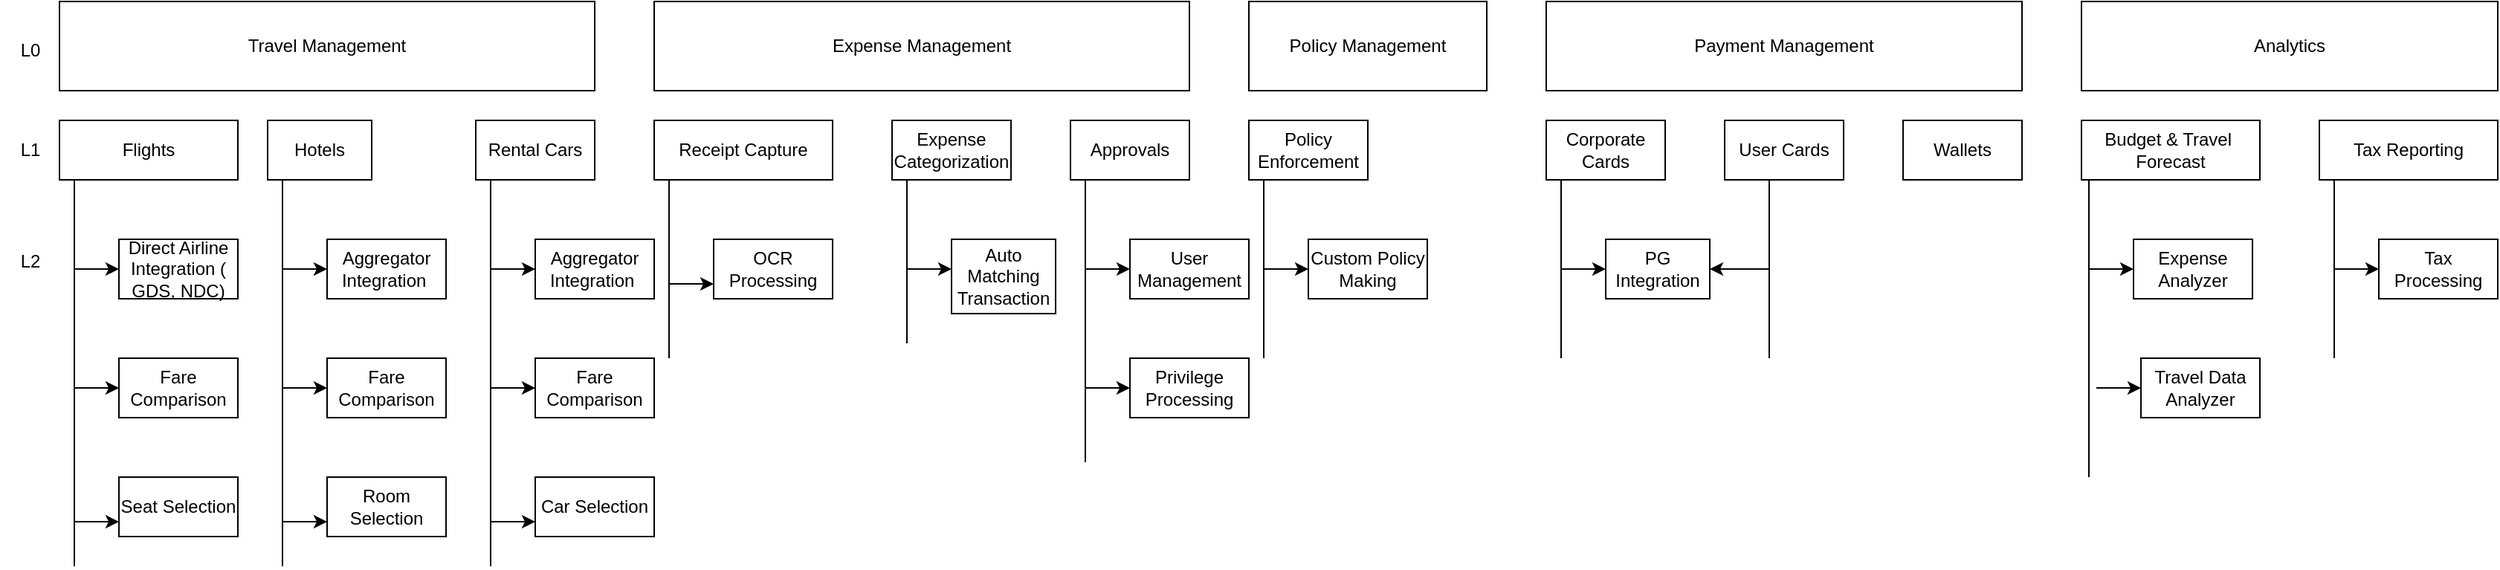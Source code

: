 <mxfile version="26.0.10">
  <diagram name="Page-1" id="FlKXEsf6NecXJLn8cm3T">
    <mxGraphModel dx="1434" dy="746" grid="1" gridSize="10" guides="1" tooltips="1" connect="1" arrows="1" fold="1" page="1" pageScale="1" pageWidth="850" pageHeight="1100" math="0" shadow="0">
      <root>
        <mxCell id="0" />
        <mxCell id="1" parent="0" />
        <mxCell id="X1qqhUwSppJGU-iFtLjs-1" value="Travel Management" style="rounded=0;whiteSpace=wrap;html=1;" parent="1" vertex="1">
          <mxGeometry x="40" y="40" width="360" height="60" as="geometry" />
        </mxCell>
        <mxCell id="X1qqhUwSppJGU-iFtLjs-2" value="Expense Management" style="rounded=0;whiteSpace=wrap;html=1;" parent="1" vertex="1">
          <mxGeometry x="440" y="40" width="360" height="60" as="geometry" />
        </mxCell>
        <mxCell id="X1qqhUwSppJGU-iFtLjs-3" value="Policy Management" style="rounded=0;whiteSpace=wrap;html=1;" parent="1" vertex="1">
          <mxGeometry x="840" y="40" width="160" height="60" as="geometry" />
        </mxCell>
        <mxCell id="X1qqhUwSppJGU-iFtLjs-5" value="Flights" style="rounded=0;whiteSpace=wrap;html=1;align=center;" parent="1" vertex="1">
          <mxGeometry x="40" y="120" width="120" height="40" as="geometry" />
        </mxCell>
        <mxCell id="X1qqhUwSppJGU-iFtLjs-6" value="Hotels" style="rounded=0;whiteSpace=wrap;html=1;" parent="1" vertex="1">
          <mxGeometry x="180" y="120" width="70" height="40" as="geometry" />
        </mxCell>
        <mxCell id="X1qqhUwSppJGU-iFtLjs-7" value="Receipt Capture" style="rounded=0;whiteSpace=wrap;html=1;" parent="1" vertex="1">
          <mxGeometry x="440" y="120" width="120" height="40" as="geometry" />
        </mxCell>
        <mxCell id="X1qqhUwSppJGU-iFtLjs-8" value="Expense Categorization" style="rounded=0;whiteSpace=wrap;html=1;" parent="1" vertex="1">
          <mxGeometry x="600" y="120" width="80" height="40" as="geometry" />
        </mxCell>
        <mxCell id="X1qqhUwSppJGU-iFtLjs-9" value="Approvals" style="rounded=0;whiteSpace=wrap;html=1;" parent="1" vertex="1">
          <mxGeometry x="720" y="120" width="80" height="40" as="geometry" />
        </mxCell>
        <mxCell id="X1qqhUwSppJGU-iFtLjs-10" value="Policy Enforcement" style="rounded=0;whiteSpace=wrap;html=1;" parent="1" vertex="1">
          <mxGeometry x="840" y="120" width="80" height="40" as="geometry" />
        </mxCell>
        <mxCell id="X1qqhUwSppJGU-iFtLjs-14" value="Direct Airline Integration ( GDS, NDC)" style="rounded=0;whiteSpace=wrap;html=1;" parent="1" vertex="1">
          <mxGeometry x="80" y="200" width="80" height="40" as="geometry" />
        </mxCell>
        <mxCell id="X1qqhUwSppJGU-iFtLjs-15" value="Fare Comparison" style="rounded=0;whiteSpace=wrap;html=1;" parent="1" vertex="1">
          <mxGeometry x="80" y="280" width="80" height="40" as="geometry" />
        </mxCell>
        <mxCell id="X1qqhUwSppJGU-iFtLjs-16" value="Seat Selection" style="rounded=0;whiteSpace=wrap;html=1;" parent="1" vertex="1">
          <mxGeometry x="80" y="360" width="80" height="40" as="geometry" />
        </mxCell>
        <mxCell id="X1qqhUwSppJGU-iFtLjs-19" value="OCR Processing" style="rounded=0;whiteSpace=wrap;html=1;" parent="1" vertex="1">
          <mxGeometry x="480" y="200" width="80" height="40" as="geometry" />
        </mxCell>
        <mxCell id="X1qqhUwSppJGU-iFtLjs-21" value="Auto Matching Transaction" style="rounded=0;whiteSpace=wrap;html=1;" parent="1" vertex="1">
          <mxGeometry x="640" y="200" width="70" height="50" as="geometry" />
        </mxCell>
        <mxCell id="X1qqhUwSppJGU-iFtLjs-24" value="User Management" style="rounded=0;whiteSpace=wrap;html=1;" parent="1" vertex="1">
          <mxGeometry x="760" y="200" width="80" height="40" as="geometry" />
        </mxCell>
        <mxCell id="X1qqhUwSppJGU-iFtLjs-25" value="Privilege Processing" style="rounded=0;whiteSpace=wrap;html=1;" parent="1" vertex="1">
          <mxGeometry x="760" y="280" width="80" height="40" as="geometry" />
        </mxCell>
        <mxCell id="X1qqhUwSppJGU-iFtLjs-26" value="" style="endArrow=none;html=1;rounded=0;" parent="1" edge="1">
          <mxGeometry width="50" height="50" relative="1" as="geometry">
            <mxPoint x="50" y="420" as="sourcePoint" />
            <mxPoint x="50" y="160" as="targetPoint" />
          </mxGeometry>
        </mxCell>
        <mxCell id="X1qqhUwSppJGU-iFtLjs-30" value="" style="endArrow=classic;html=1;rounded=0;entryX=0;entryY=0.5;entryDx=0;entryDy=0;" parent="1" target="X1qqhUwSppJGU-iFtLjs-14" edge="1">
          <mxGeometry width="50" height="50" relative="1" as="geometry">
            <mxPoint x="50" y="220" as="sourcePoint" />
            <mxPoint x="100" y="170" as="targetPoint" />
          </mxGeometry>
        </mxCell>
        <mxCell id="X1qqhUwSppJGU-iFtLjs-32" value="" style="endArrow=classic;html=1;rounded=0;entryX=0;entryY=0.5;entryDx=0;entryDy=0;" parent="1" target="X1qqhUwSppJGU-iFtLjs-15" edge="1">
          <mxGeometry width="50" height="50" relative="1" as="geometry">
            <mxPoint x="50" y="300" as="sourcePoint" />
            <mxPoint x="100" y="250" as="targetPoint" />
          </mxGeometry>
        </mxCell>
        <mxCell id="X1qqhUwSppJGU-iFtLjs-33" value="" style="endArrow=classic;html=1;rounded=0;entryX=0;entryY=0.75;entryDx=0;entryDy=0;" parent="1" target="X1qqhUwSppJGU-iFtLjs-16" edge="1">
          <mxGeometry width="50" height="50" relative="1" as="geometry">
            <mxPoint x="50" y="390" as="sourcePoint" />
            <mxPoint x="100" y="340" as="targetPoint" />
          </mxGeometry>
        </mxCell>
        <mxCell id="X1qqhUwSppJGU-iFtLjs-36" value="" style="endArrow=none;html=1;rounded=0;" parent="1" edge="1">
          <mxGeometry width="50" height="50" relative="1" as="geometry">
            <mxPoint x="450" y="280" as="sourcePoint" />
            <mxPoint x="450" y="160" as="targetPoint" />
          </mxGeometry>
        </mxCell>
        <mxCell id="X1qqhUwSppJGU-iFtLjs-37" value="" style="endArrow=classic;html=1;rounded=0;entryX=0;entryY=0.5;entryDx=0;entryDy=0;" parent="1" edge="1">
          <mxGeometry width="50" height="50" relative="1" as="geometry">
            <mxPoint x="450" y="230" as="sourcePoint" />
            <mxPoint x="480" y="230" as="targetPoint" />
          </mxGeometry>
        </mxCell>
        <mxCell id="X1qqhUwSppJGU-iFtLjs-40" value="" style="endArrow=none;html=1;rounded=0;" parent="1" edge="1">
          <mxGeometry width="50" height="50" relative="1" as="geometry">
            <mxPoint x="610" y="270" as="sourcePoint" />
            <mxPoint x="610" y="160" as="targetPoint" />
          </mxGeometry>
        </mxCell>
        <mxCell id="X1qqhUwSppJGU-iFtLjs-41" value="" style="endArrow=classic;html=1;rounded=0;entryX=0;entryY=0.5;entryDx=0;entryDy=0;" parent="1" edge="1">
          <mxGeometry width="50" height="50" relative="1" as="geometry">
            <mxPoint x="610" y="220" as="sourcePoint" />
            <mxPoint x="640" y="220" as="targetPoint" />
          </mxGeometry>
        </mxCell>
        <mxCell id="X1qqhUwSppJGU-iFtLjs-43" value="" style="endArrow=none;html=1;rounded=0;" parent="1" edge="1">
          <mxGeometry width="50" height="50" relative="1" as="geometry">
            <mxPoint x="730" y="350" as="sourcePoint" />
            <mxPoint x="730" y="160" as="targetPoint" />
          </mxGeometry>
        </mxCell>
        <mxCell id="X1qqhUwSppJGU-iFtLjs-44" value="" style="endArrow=classic;html=1;rounded=0;entryX=0;entryY=0.5;entryDx=0;entryDy=0;" parent="1" edge="1">
          <mxGeometry width="50" height="50" relative="1" as="geometry">
            <mxPoint x="730" y="220" as="sourcePoint" />
            <mxPoint x="760" y="220" as="targetPoint" />
          </mxGeometry>
        </mxCell>
        <mxCell id="X1qqhUwSppJGU-iFtLjs-45" value="" style="endArrow=classic;html=1;rounded=0;entryX=0;entryY=0.5;entryDx=0;entryDy=0;" parent="1" edge="1">
          <mxGeometry width="50" height="50" relative="1" as="geometry">
            <mxPoint x="730" y="300" as="sourcePoint" />
            <mxPoint x="760" y="300" as="targetPoint" />
          </mxGeometry>
        </mxCell>
        <mxCell id="X1qqhUwSppJGU-iFtLjs-46" value="Custom Policy Making" style="rounded=0;whiteSpace=wrap;html=1;" parent="1" vertex="1">
          <mxGeometry x="880" y="200" width="80" height="40" as="geometry" />
        </mxCell>
        <mxCell id="X1qqhUwSppJGU-iFtLjs-48" value="" style="endArrow=none;html=1;rounded=0;" parent="1" edge="1">
          <mxGeometry width="50" height="50" relative="1" as="geometry">
            <mxPoint x="850" y="280" as="sourcePoint" />
            <mxPoint x="850" y="160" as="targetPoint" />
          </mxGeometry>
        </mxCell>
        <mxCell id="X1qqhUwSppJGU-iFtLjs-49" value="" style="endArrow=classic;html=1;rounded=0;entryX=0;entryY=0.5;entryDx=0;entryDy=0;" parent="1" edge="1">
          <mxGeometry width="50" height="50" relative="1" as="geometry">
            <mxPoint x="850" y="220" as="sourcePoint" />
            <mxPoint x="880" y="220" as="targetPoint" />
          </mxGeometry>
        </mxCell>
        <mxCell id="X1qqhUwSppJGU-iFtLjs-54" value="L0" style="text;html=1;align=center;verticalAlign=middle;resizable=0;points=[];autosize=1;strokeColor=none;fillColor=none;" parent="1" vertex="1">
          <mxGeometry y="58" width="40" height="30" as="geometry" />
        </mxCell>
        <mxCell id="X1qqhUwSppJGU-iFtLjs-55" value="L1" style="text;html=1;align=center;verticalAlign=middle;resizable=0;points=[];autosize=1;strokeColor=none;fillColor=none;" parent="1" vertex="1">
          <mxGeometry y="125" width="40" height="30" as="geometry" />
        </mxCell>
        <mxCell id="X1qqhUwSppJGU-iFtLjs-56" value="L2" style="text;html=1;align=center;verticalAlign=middle;resizable=0;points=[];autosize=1;strokeColor=none;fillColor=none;" parent="1" vertex="1">
          <mxGeometry y="200" width="40" height="30" as="geometry" />
        </mxCell>
        <mxCell id="oWLYTe0Eo2Jk-4e7OZui-1" value="Payment Management" style="rounded=0;whiteSpace=wrap;html=1;" vertex="1" parent="1">
          <mxGeometry x="1040" y="40" width="320" height="60" as="geometry" />
        </mxCell>
        <mxCell id="oWLYTe0Eo2Jk-4e7OZui-2" value="Analytics" style="rounded=0;whiteSpace=wrap;html=1;" vertex="1" parent="1">
          <mxGeometry x="1400" y="40" width="280" height="60" as="geometry" />
        </mxCell>
        <mxCell id="oWLYTe0Eo2Jk-4e7OZui-3" value="Corporate Cards" style="rounded=0;whiteSpace=wrap;html=1;align=center;" vertex="1" parent="1">
          <mxGeometry x="1040" y="120" width="80" height="40" as="geometry" />
        </mxCell>
        <mxCell id="oWLYTe0Eo2Jk-4e7OZui-12" value="User Cards" style="rounded=0;whiteSpace=wrap;html=1;align=center;" vertex="1" parent="1">
          <mxGeometry x="1160" y="120" width="80" height="40" as="geometry" />
        </mxCell>
        <mxCell id="oWLYTe0Eo2Jk-4e7OZui-13" value="Wallets" style="rounded=0;whiteSpace=wrap;html=1;align=center;" vertex="1" parent="1">
          <mxGeometry x="1280" y="120" width="80" height="40" as="geometry" />
        </mxCell>
        <mxCell id="oWLYTe0Eo2Jk-4e7OZui-14" value="Budget &amp;amp; Travel&amp;nbsp; Forecast" style="rounded=0;whiteSpace=wrap;html=1;" vertex="1" parent="1">
          <mxGeometry x="1400" y="120" width="120" height="40" as="geometry" />
        </mxCell>
        <mxCell id="oWLYTe0Eo2Jk-4e7OZui-15" value="Tax Reporting" style="rounded=0;whiteSpace=wrap;html=1;" vertex="1" parent="1">
          <mxGeometry x="1560" y="120" width="120" height="40" as="geometry" />
        </mxCell>
        <mxCell id="oWLYTe0Eo2Jk-4e7OZui-19" value="Rental Cars" style="rounded=0;whiteSpace=wrap;html=1;" vertex="1" parent="1">
          <mxGeometry x="320" y="120" width="80" height="40" as="geometry" />
        </mxCell>
        <mxCell id="oWLYTe0Eo2Jk-4e7OZui-20" value="Fare Comparison" style="rounded=0;whiteSpace=wrap;html=1;" vertex="1" parent="1">
          <mxGeometry x="220" y="280" width="80" height="40" as="geometry" />
        </mxCell>
        <mxCell id="oWLYTe0Eo2Jk-4e7OZui-21" value="Room Selection" style="rounded=0;whiteSpace=wrap;html=1;" vertex="1" parent="1">
          <mxGeometry x="220" y="360" width="80" height="40" as="geometry" />
        </mxCell>
        <mxCell id="oWLYTe0Eo2Jk-4e7OZui-22" value="" style="endArrow=none;html=1;rounded=0;" edge="1" parent="1">
          <mxGeometry width="50" height="50" relative="1" as="geometry">
            <mxPoint x="190" y="420" as="sourcePoint" />
            <mxPoint x="190" y="160" as="targetPoint" />
          </mxGeometry>
        </mxCell>
        <mxCell id="oWLYTe0Eo2Jk-4e7OZui-23" value="" style="endArrow=classic;html=1;rounded=0;entryX=0;entryY=0.5;entryDx=0;entryDy=0;" edge="1" parent="1">
          <mxGeometry width="50" height="50" relative="1" as="geometry">
            <mxPoint x="190" y="220" as="sourcePoint" />
            <mxPoint x="220" y="220" as="targetPoint" />
          </mxGeometry>
        </mxCell>
        <mxCell id="oWLYTe0Eo2Jk-4e7OZui-24" value="" style="endArrow=classic;html=1;rounded=0;entryX=0;entryY=0.5;entryDx=0;entryDy=0;" edge="1" parent="1" target="oWLYTe0Eo2Jk-4e7OZui-20">
          <mxGeometry width="50" height="50" relative="1" as="geometry">
            <mxPoint x="190" y="300" as="sourcePoint" />
            <mxPoint x="240" y="250" as="targetPoint" />
          </mxGeometry>
        </mxCell>
        <mxCell id="oWLYTe0Eo2Jk-4e7OZui-25" value="" style="endArrow=classic;html=1;rounded=0;entryX=0;entryY=0.75;entryDx=0;entryDy=0;" edge="1" parent="1" target="oWLYTe0Eo2Jk-4e7OZui-21">
          <mxGeometry width="50" height="50" relative="1" as="geometry">
            <mxPoint x="190" y="390" as="sourcePoint" />
            <mxPoint x="240" y="340" as="targetPoint" />
          </mxGeometry>
        </mxCell>
        <mxCell id="oWLYTe0Eo2Jk-4e7OZui-26" value="Aggregator Integration&amp;nbsp;" style="rounded=0;whiteSpace=wrap;html=1;" vertex="1" parent="1">
          <mxGeometry x="220" y="200" width="80" height="40" as="geometry" />
        </mxCell>
        <mxCell id="oWLYTe0Eo2Jk-4e7OZui-29" value="PG Integration" style="rounded=0;whiteSpace=wrap;html=1;" vertex="1" parent="1">
          <mxGeometry x="1080" y="200" width="70" height="40" as="geometry" />
        </mxCell>
        <mxCell id="oWLYTe0Eo2Jk-4e7OZui-30" value="" style="endArrow=none;html=1;rounded=0;" edge="1" parent="1">
          <mxGeometry width="50" height="50" relative="1" as="geometry">
            <mxPoint x="1050" y="280" as="sourcePoint" />
            <mxPoint x="1050" y="160" as="targetPoint" />
          </mxGeometry>
        </mxCell>
        <mxCell id="oWLYTe0Eo2Jk-4e7OZui-31" value="" style="endArrow=classic;html=1;rounded=0;entryX=0;entryY=0.5;entryDx=0;entryDy=0;" edge="1" parent="1">
          <mxGeometry width="50" height="50" relative="1" as="geometry">
            <mxPoint x="1050" y="220" as="sourcePoint" />
            <mxPoint x="1080" y="220" as="targetPoint" />
          </mxGeometry>
        </mxCell>
        <mxCell id="oWLYTe0Eo2Jk-4e7OZui-35" value="" style="endArrow=none;html=1;rounded=0;" edge="1" parent="1">
          <mxGeometry width="50" height="50" relative="1" as="geometry">
            <mxPoint x="1190" y="280" as="sourcePoint" />
            <mxPoint x="1190" y="160" as="targetPoint" />
          </mxGeometry>
        </mxCell>
        <mxCell id="oWLYTe0Eo2Jk-4e7OZui-36" value="" style="endArrow=classic;html=1;rounded=0;entryX=1;entryY=0.5;entryDx=0;entryDy=0;" edge="1" parent="1" target="oWLYTe0Eo2Jk-4e7OZui-29">
          <mxGeometry width="50" height="50" relative="1" as="geometry">
            <mxPoint x="1190" y="220" as="sourcePoint" />
            <mxPoint x="1220" y="220" as="targetPoint" />
          </mxGeometry>
        </mxCell>
        <mxCell id="oWLYTe0Eo2Jk-4e7OZui-37" value="Expense Analyzer" style="rounded=0;whiteSpace=wrap;html=1;" vertex="1" parent="1">
          <mxGeometry x="1435" y="200" width="80" height="40" as="geometry" />
        </mxCell>
        <mxCell id="oWLYTe0Eo2Jk-4e7OZui-38" value="" style="endArrow=none;html=1;rounded=0;" edge="1" parent="1">
          <mxGeometry width="50" height="50" relative="1" as="geometry">
            <mxPoint x="1405" y="360" as="sourcePoint" />
            <mxPoint x="1405" y="160" as="targetPoint" />
          </mxGeometry>
        </mxCell>
        <mxCell id="oWLYTe0Eo2Jk-4e7OZui-39" value="" style="endArrow=classic;html=1;rounded=0;entryX=0;entryY=0.5;entryDx=0;entryDy=0;" edge="1" parent="1">
          <mxGeometry width="50" height="50" relative="1" as="geometry">
            <mxPoint x="1405" y="220" as="sourcePoint" />
            <mxPoint x="1435" y="220" as="targetPoint" />
          </mxGeometry>
        </mxCell>
        <mxCell id="oWLYTe0Eo2Jk-4e7OZui-40" value="Travel Data Analyzer" style="rounded=0;whiteSpace=wrap;html=1;" vertex="1" parent="1">
          <mxGeometry x="1440" y="280" width="80" height="40" as="geometry" />
        </mxCell>
        <mxCell id="oWLYTe0Eo2Jk-4e7OZui-41" value="" style="endArrow=classic;html=1;rounded=0;entryX=0;entryY=0.5;entryDx=0;entryDy=0;" edge="1" parent="1">
          <mxGeometry width="50" height="50" relative="1" as="geometry">
            <mxPoint x="1410" y="300" as="sourcePoint" />
            <mxPoint x="1440" y="300" as="targetPoint" />
          </mxGeometry>
        </mxCell>
        <mxCell id="oWLYTe0Eo2Jk-4e7OZui-42" value="Tax Processing" style="rounded=0;whiteSpace=wrap;html=1;" vertex="1" parent="1">
          <mxGeometry x="1600" y="200" width="80" height="40" as="geometry" />
        </mxCell>
        <mxCell id="oWLYTe0Eo2Jk-4e7OZui-43" value="" style="endArrow=none;html=1;rounded=0;" edge="1" parent="1">
          <mxGeometry width="50" height="50" relative="1" as="geometry">
            <mxPoint x="1570" y="280" as="sourcePoint" />
            <mxPoint x="1570" y="160" as="targetPoint" />
          </mxGeometry>
        </mxCell>
        <mxCell id="oWLYTe0Eo2Jk-4e7OZui-44" value="" style="endArrow=classic;html=1;rounded=0;entryX=0;entryY=0.5;entryDx=0;entryDy=0;" edge="1" parent="1">
          <mxGeometry width="50" height="50" relative="1" as="geometry">
            <mxPoint x="1570" y="220" as="sourcePoint" />
            <mxPoint x="1600" y="220" as="targetPoint" />
          </mxGeometry>
        </mxCell>
        <mxCell id="oWLYTe0Eo2Jk-4e7OZui-59" value="Fare Comparison" style="rounded=0;whiteSpace=wrap;html=1;" vertex="1" parent="1">
          <mxGeometry x="360" y="280" width="80" height="40" as="geometry" />
        </mxCell>
        <mxCell id="oWLYTe0Eo2Jk-4e7OZui-60" value="Car Selection" style="rounded=0;whiteSpace=wrap;html=1;" vertex="1" parent="1">
          <mxGeometry x="360" y="360" width="80" height="40" as="geometry" />
        </mxCell>
        <mxCell id="oWLYTe0Eo2Jk-4e7OZui-61" value="" style="endArrow=none;html=1;rounded=0;" edge="1" parent="1">
          <mxGeometry width="50" height="50" relative="1" as="geometry">
            <mxPoint x="330" y="420" as="sourcePoint" />
            <mxPoint x="330" y="160" as="targetPoint" />
          </mxGeometry>
        </mxCell>
        <mxCell id="oWLYTe0Eo2Jk-4e7OZui-62" value="" style="endArrow=classic;html=1;rounded=0;entryX=0;entryY=0.5;entryDx=0;entryDy=0;" edge="1" parent="1">
          <mxGeometry width="50" height="50" relative="1" as="geometry">
            <mxPoint x="330" y="220" as="sourcePoint" />
            <mxPoint x="360" y="220" as="targetPoint" />
          </mxGeometry>
        </mxCell>
        <mxCell id="oWLYTe0Eo2Jk-4e7OZui-63" value="" style="endArrow=classic;html=1;rounded=0;entryX=0;entryY=0.5;entryDx=0;entryDy=0;" edge="1" parent="1" target="oWLYTe0Eo2Jk-4e7OZui-59">
          <mxGeometry width="50" height="50" relative="1" as="geometry">
            <mxPoint x="330" y="300" as="sourcePoint" />
            <mxPoint x="380" y="250" as="targetPoint" />
          </mxGeometry>
        </mxCell>
        <mxCell id="oWLYTe0Eo2Jk-4e7OZui-64" value="" style="endArrow=classic;html=1;rounded=0;entryX=0;entryY=0.75;entryDx=0;entryDy=0;" edge="1" parent="1" target="oWLYTe0Eo2Jk-4e7OZui-60">
          <mxGeometry width="50" height="50" relative="1" as="geometry">
            <mxPoint x="330" y="390" as="sourcePoint" />
            <mxPoint x="380" y="340" as="targetPoint" />
          </mxGeometry>
        </mxCell>
        <mxCell id="oWLYTe0Eo2Jk-4e7OZui-65" value="Aggregator Integration&amp;nbsp;" style="rounded=0;whiteSpace=wrap;html=1;" vertex="1" parent="1">
          <mxGeometry x="360" y="200" width="80" height="40" as="geometry" />
        </mxCell>
      </root>
    </mxGraphModel>
  </diagram>
</mxfile>
